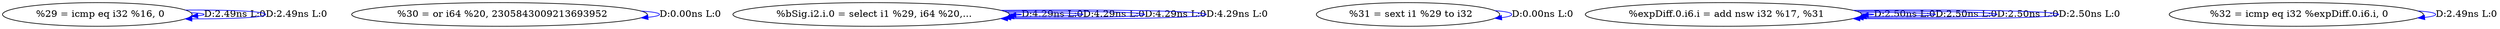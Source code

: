 digraph {
Node0x348f320[label="  %29 = icmp eq i32 %16, 0"];
Node0x348f320 -> Node0x348f320[label="D:2.49ns L:0",color=blue];
Node0x348f320 -> Node0x348f320[label="D:2.49ns L:0",color=blue];
Node0x348f400[label="  %30 = or i64 %20, 2305843009213693952"];
Node0x348f400 -> Node0x348f400[label="D:0.00ns L:0",color=blue];
Node0x348f4e0[label="  %bSig.i2.i.0 = select i1 %29, i64 %20,..."];
Node0x348f4e0 -> Node0x348f4e0[label="D:4.29ns L:0",color=blue];
Node0x348f4e0 -> Node0x348f4e0[label="D:4.29ns L:0",color=blue];
Node0x348f4e0 -> Node0x348f4e0[label="D:4.29ns L:0",color=blue];
Node0x348f4e0 -> Node0x348f4e0[label="D:4.29ns L:0",color=blue];
Node0x348f5c0[label="  %31 = sext i1 %29 to i32"];
Node0x348f5c0 -> Node0x348f5c0[label="D:0.00ns L:0",color=blue];
Node0x348f6a0[label="  %expDiff.0.i6.i = add nsw i32 %17, %31"];
Node0x348f6a0 -> Node0x348f6a0[label="D:2.50ns L:0",color=blue];
Node0x348f6a0 -> Node0x348f6a0[label="D:2.50ns L:0",color=blue];
Node0x348f6a0 -> Node0x348f6a0[label="D:2.50ns L:0",color=blue];
Node0x348f6a0 -> Node0x348f6a0[label="D:2.50ns L:0",color=blue];
Node0x348f780[label="  %32 = icmp eq i32 %expDiff.0.i6.i, 0"];
Node0x348f780 -> Node0x348f780[label="D:2.49ns L:0",color=blue];
}
